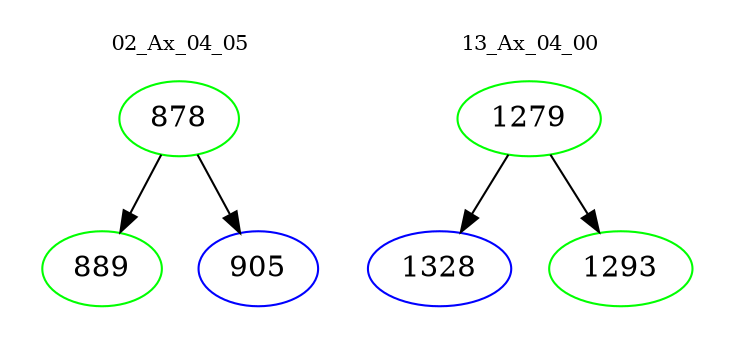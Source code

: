 digraph{
subgraph cluster_0 {
color = white
label = "02_Ax_04_05";
fontsize=10;
T0_878 [label="878", color="green"]
T0_878 -> T0_889 [color="black"]
T0_889 [label="889", color="green"]
T0_878 -> T0_905 [color="black"]
T0_905 [label="905", color="blue"]
}
subgraph cluster_1 {
color = white
label = "13_Ax_04_00";
fontsize=10;
T1_1279 [label="1279", color="green"]
T1_1279 -> T1_1328 [color="black"]
T1_1328 [label="1328", color="blue"]
T1_1279 -> T1_1293 [color="black"]
T1_1293 [label="1293", color="green"]
}
}
